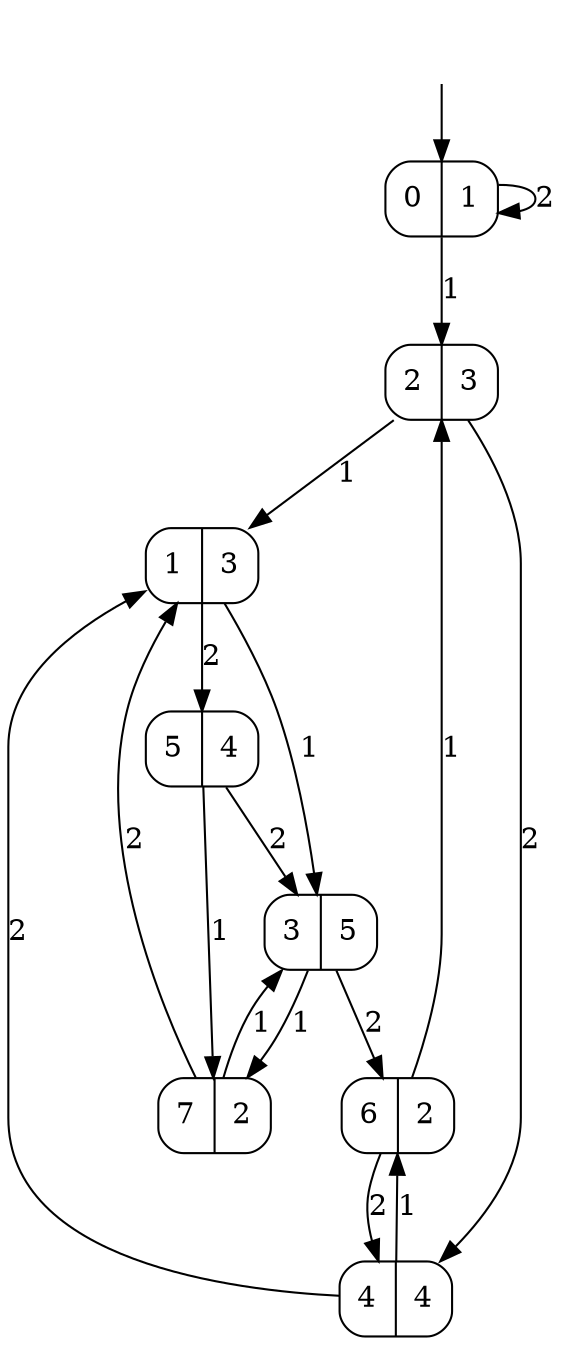 digraph moore_size_8_inputs_2_output5_4 {
0 [label="0|1", shape=record, style=rounded];
1 [label="1|3", shape=record, style=rounded];
2 [label="2|3", shape=record, style=rounded];
3 [label="3|5", shape=record, style=rounded];
4 [label="4|4", shape=record, style=rounded];
5 [label="5|4", shape=record, style=rounded];
6 [label="6|2", shape=record, style=rounded];
7 [label="7|2", shape=record, style=rounded];
0 -> 2  [label=1];
0 -> 0  [label=2];
1 -> 3  [label=1];
1 -> 5  [label=2];
2 -> 1  [label=1];
2 -> 4  [label=2];
3 -> 7  [label=1];
3 -> 6  [label=2];
4 -> 6  [label=1];
4 -> 1  [label=2];
5 -> 7  [label=1];
5 -> 3  [label=2];
6 -> 2  [label=1];
6 -> 4  [label=2];
7 -> 3  [label=1];
7 -> 1  [label=2];
__start0 [label="", shape=none];
__start0 -> 0  [label=""];
}
